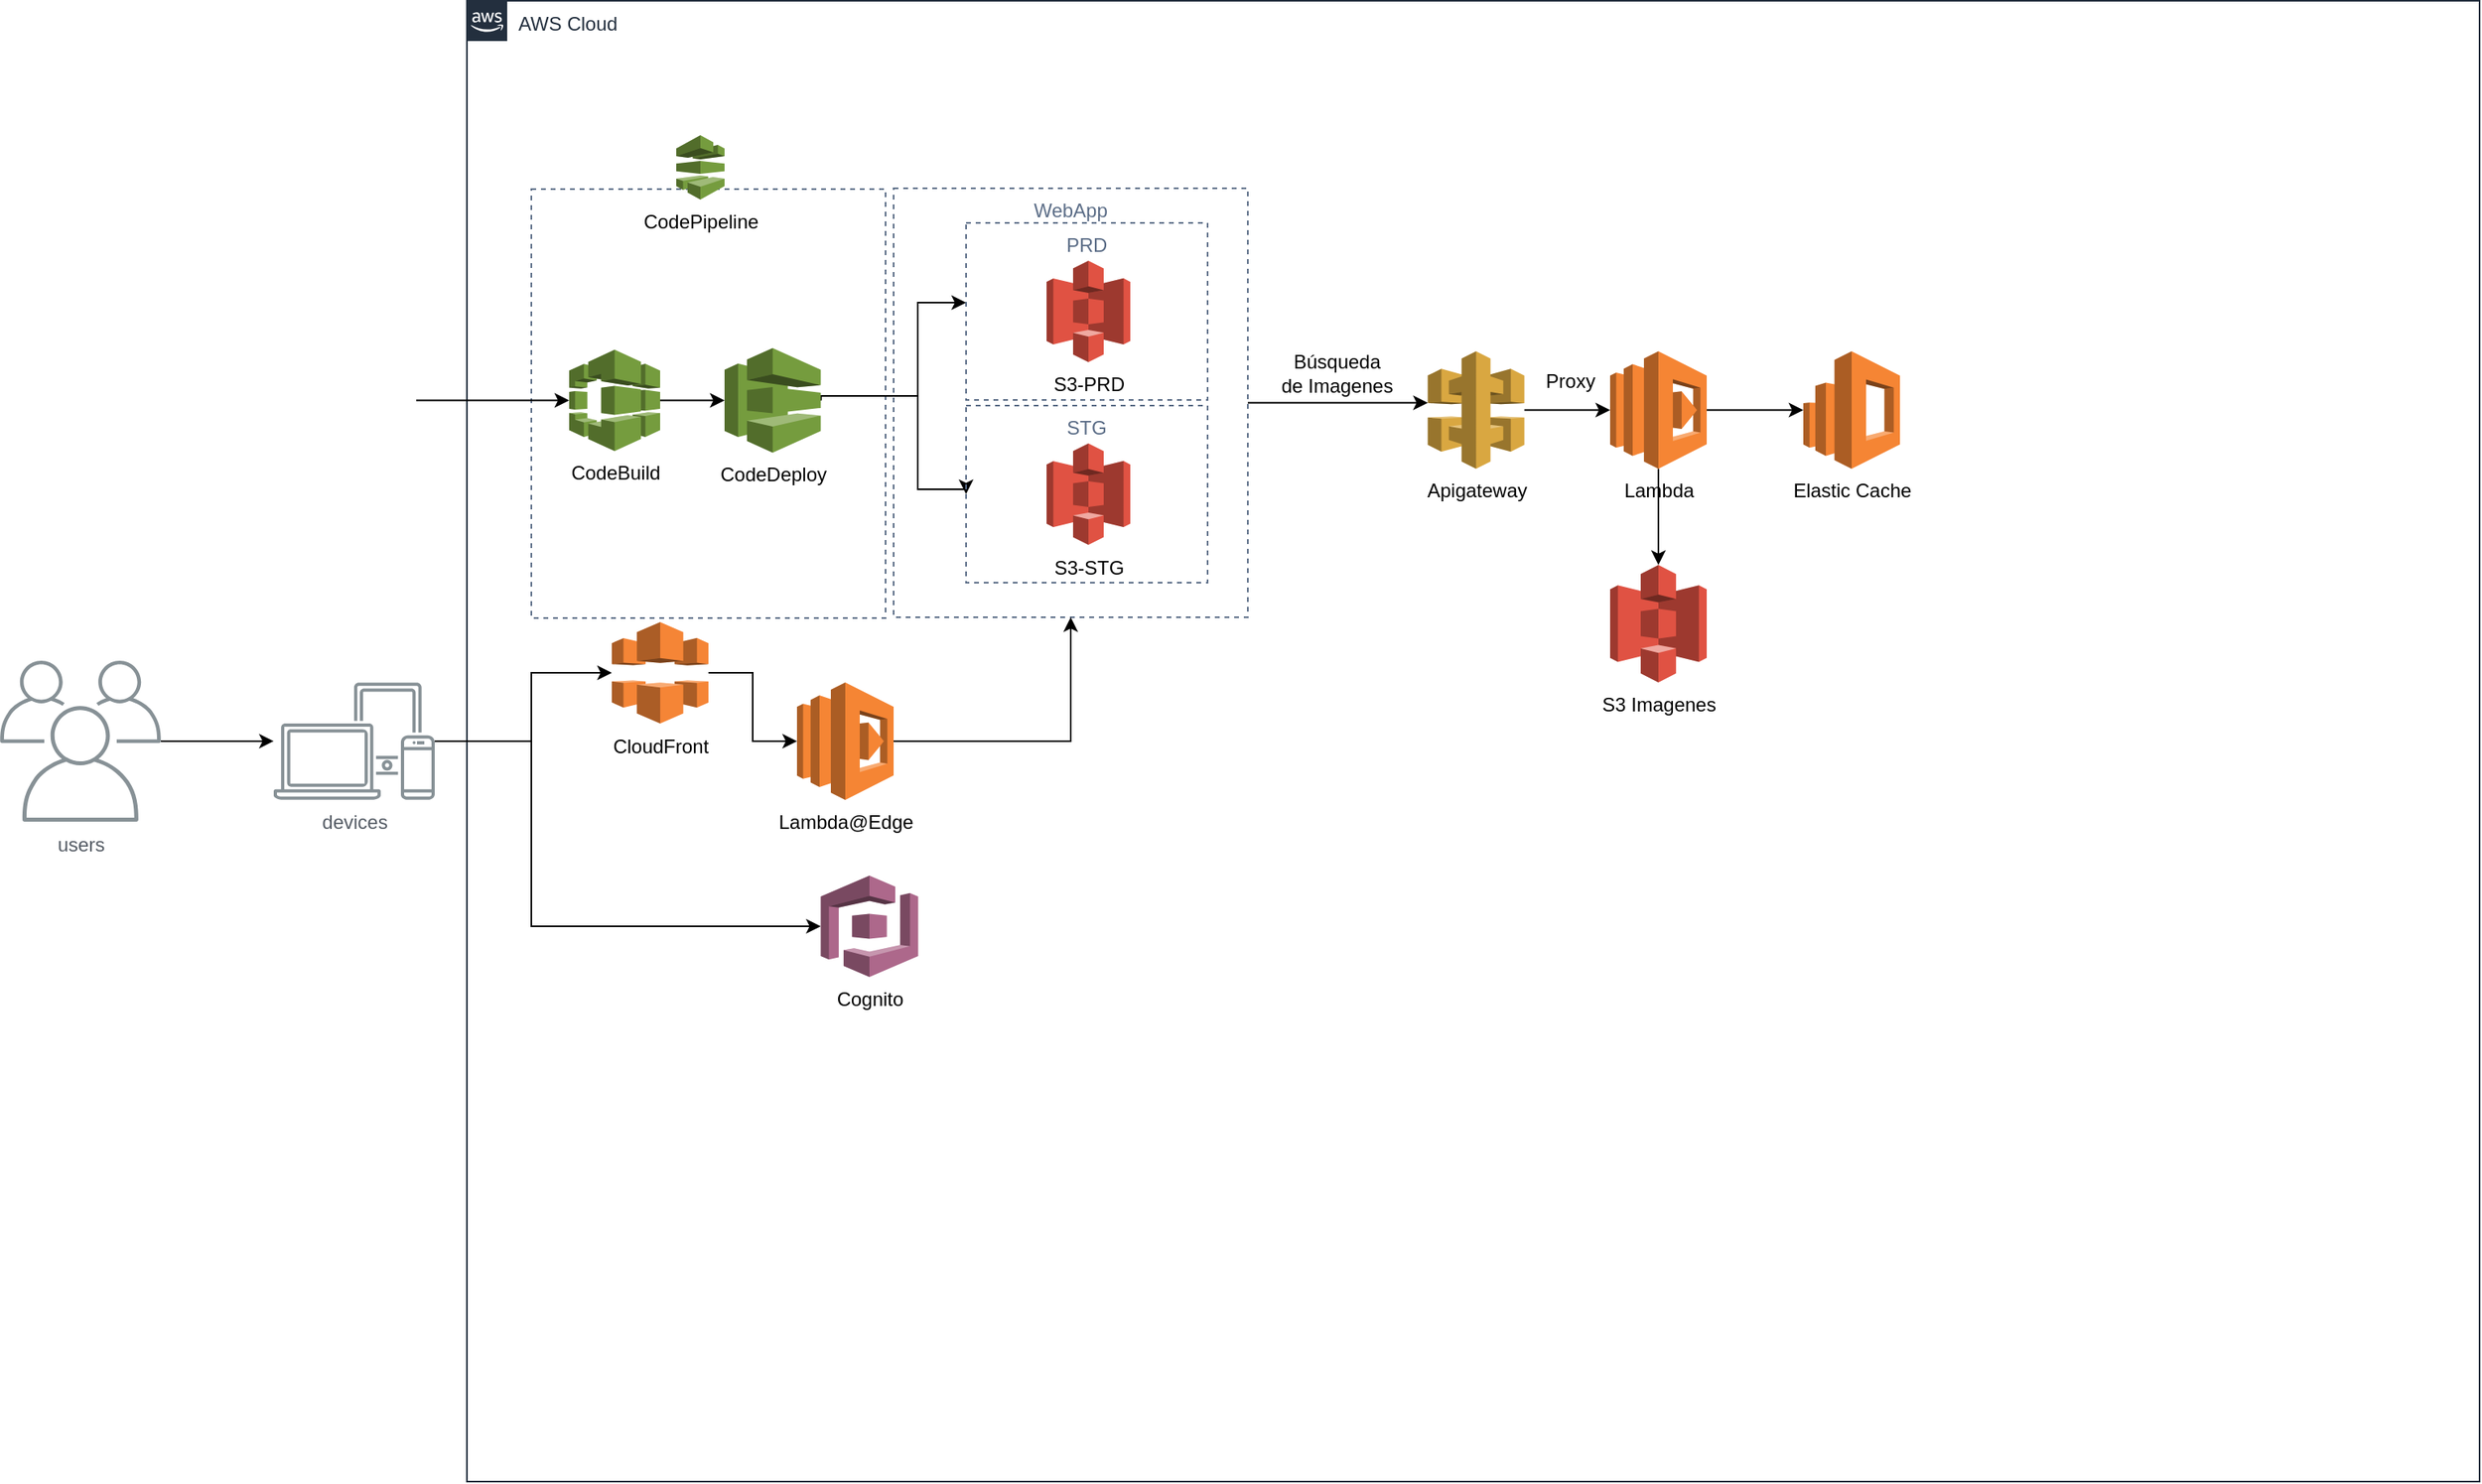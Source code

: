 <mxfile version="15.2.9" type="github">
  <diagram id="Ht1M8jgEwFfnCIfOTk4-" name="Page-1">
    <mxGraphModel dx="825" dy="1310" grid="1" gridSize="10" guides="1" tooltips="1" connect="1" arrows="1" fold="1" page="1" pageScale="1" pageWidth="1169" pageHeight="827" math="0" shadow="0">
      <root>
        <mxCell id="0" />
        <mxCell id="1" parent="0" />
        <mxCell id="4WlxeMw79ZN2By6aLyfn-9" value="AWS Cloud" style="points=[[0,0],[0.25,0],[0.5,0],[0.75,0],[1,0],[1,0.25],[1,0.5],[1,0.75],[1,1],[0.75,1],[0.5,1],[0.25,1],[0,1],[0,0.75],[0,0.5],[0,0.25]];outlineConnect=0;gradientColor=none;html=1;whiteSpace=wrap;fontSize=12;fontStyle=0;shape=mxgraph.aws4.group;grIcon=mxgraph.aws4.group_aws_cloud_alt;strokeColor=#232F3E;fillColor=none;verticalAlign=top;align=left;spacingLeft=30;fontColor=#232F3E;dashed=0;" vertex="1" parent="1">
          <mxGeometry x="350" y="-473.5" width="1250" height="920" as="geometry" />
        </mxCell>
        <mxCell id="4WlxeMw79ZN2By6aLyfn-52" style="edgeStyle=orthogonalEdgeStyle;rounded=0;orthogonalLoop=1;jettySize=auto;html=1;" edge="1" parent="1" source="4WlxeMw79ZN2By6aLyfn-39" target="4WlxeMw79ZN2By6aLyfn-43">
          <mxGeometry relative="1" as="geometry">
            <Array as="points">
              <mxPoint x="930" y="-224" />
              <mxPoint x="930" y="-224" />
            </Array>
          </mxGeometry>
        </mxCell>
        <mxCell id="4WlxeMw79ZN2By6aLyfn-39" value="WebApp&#xa;" style="fillColor=none;strokeColor=#5A6C86;dashed=1;verticalAlign=top;fontStyle=0;fontColor=#5A6C86;" vertex="1" parent="1">
          <mxGeometry x="615" y="-357" width="220" height="266.5" as="geometry" />
        </mxCell>
        <mxCell id="4WlxeMw79ZN2By6aLyfn-16" value="" style="fillColor=none;strokeColor=#5A6C86;dashed=1;verticalAlign=top;fontStyle=0;fontColor=#5A6C86;" vertex="1" parent="1">
          <mxGeometry x="390" y="-356.5" width="220" height="266.5" as="geometry" />
        </mxCell>
        <mxCell id="4WlxeMw79ZN2By6aLyfn-27" style="edgeStyle=orthogonalEdgeStyle;rounded=0;orthogonalLoop=1;jettySize=auto;html=1;" edge="1" parent="1" source="4WlxeMw79ZN2By6aLyfn-5" target="4WlxeMw79ZN2By6aLyfn-6">
          <mxGeometry relative="1" as="geometry" />
        </mxCell>
        <mxCell id="4WlxeMw79ZN2By6aLyfn-5" value="users" style="sketch=0;outlineConnect=0;gradientColor=none;fontColor=#545B64;strokeColor=none;fillColor=#879196;dashed=0;verticalLabelPosition=bottom;verticalAlign=top;align=center;html=1;fontSize=12;fontStyle=0;aspect=fixed;shape=mxgraph.aws4.illustration_users;pointerEvents=1" vertex="1" parent="1">
          <mxGeometry x="60" y="-63.5" width="100" height="100" as="geometry" />
        </mxCell>
        <mxCell id="4WlxeMw79ZN2By6aLyfn-28" style="edgeStyle=orthogonalEdgeStyle;rounded=0;orthogonalLoop=1;jettySize=auto;html=1;" edge="1" parent="1" source="4WlxeMw79ZN2By6aLyfn-6" target="4WlxeMw79ZN2By6aLyfn-12">
          <mxGeometry relative="1" as="geometry">
            <Array as="points">
              <mxPoint x="390" y="-14" />
              <mxPoint x="390" y="-56" />
            </Array>
          </mxGeometry>
        </mxCell>
        <mxCell id="4WlxeMw79ZN2By6aLyfn-49" style="edgeStyle=orthogonalEdgeStyle;rounded=0;orthogonalLoop=1;jettySize=auto;html=1;entryX=0;entryY=0.5;entryDx=0;entryDy=0;entryPerimeter=0;" edge="1" parent="1" source="4WlxeMw79ZN2By6aLyfn-6" target="4WlxeMw79ZN2By6aLyfn-45">
          <mxGeometry relative="1" as="geometry">
            <Array as="points">
              <mxPoint x="390" y="-14" />
              <mxPoint x="390" y="102" />
            </Array>
          </mxGeometry>
        </mxCell>
        <mxCell id="4WlxeMw79ZN2By6aLyfn-6" value="devices" style="sketch=0;outlineConnect=0;gradientColor=none;fontColor=#545B64;strokeColor=none;fillColor=#879196;dashed=0;verticalLabelPosition=bottom;verticalAlign=top;align=center;html=1;fontSize=12;fontStyle=0;aspect=fixed;shape=mxgraph.aws4.illustration_devices;pointerEvents=1" vertex="1" parent="1">
          <mxGeometry x="230" y="-50" width="100" height="73" as="geometry" />
        </mxCell>
        <mxCell id="4WlxeMw79ZN2By6aLyfn-30" style="edgeStyle=orthogonalEdgeStyle;rounded=0;orthogonalLoop=1;jettySize=auto;html=1;entryX=0;entryY=0.5;entryDx=0;entryDy=0;entryPerimeter=0;" edge="1" parent="1" source="4WlxeMw79ZN2By6aLyfn-12" target="4WlxeMw79ZN2By6aLyfn-29">
          <mxGeometry relative="1" as="geometry" />
        </mxCell>
        <mxCell id="4WlxeMw79ZN2By6aLyfn-12" value="CloudFront" style="outlineConnect=0;dashed=0;verticalLabelPosition=bottom;verticalAlign=top;align=center;html=1;shape=mxgraph.aws3.cloudfront;fillColor=#F58536;gradientColor=none;" vertex="1" parent="1">
          <mxGeometry x="440" y="-87.5" width="60" height="63" as="geometry" />
        </mxCell>
        <mxCell id="4WlxeMw79ZN2By6aLyfn-14" value="CodePipeline" style="outlineConnect=0;dashed=0;verticalLabelPosition=bottom;verticalAlign=top;align=center;html=1;shape=mxgraph.aws3.codepipeline;fillColor=#759C3E;gradientColor=none;" vertex="1" parent="1">
          <mxGeometry x="480" y="-390" width="30" height="40" as="geometry" />
        </mxCell>
        <mxCell id="4WlxeMw79ZN2By6aLyfn-19" style="edgeStyle=orthogonalEdgeStyle;rounded=0;orthogonalLoop=1;jettySize=auto;html=1;exitX=1;exitY=0.5;exitDx=0;exitDy=0;entryX=0;entryY=0.5;entryDx=0;entryDy=0;entryPerimeter=0;" edge="1" parent="1" source="4WlxeMw79ZN2By6aLyfn-15" target="4WlxeMw79ZN2By6aLyfn-18">
          <mxGeometry relative="1" as="geometry" />
        </mxCell>
        <mxCell id="4WlxeMw79ZN2By6aLyfn-15" value="" style="shape=image;html=1;verticalAlign=top;verticalLabelPosition=bottom;labelBackgroundColor=#ffffff;imageAspect=0;aspect=fixed;image=https://cdn4.iconfinder.com/data/icons/ionicons/512/icon-social-github-128.png" vertex="1" parent="1">
          <mxGeometry x="241.5" y="-263.75" width="77" height="77" as="geometry" />
        </mxCell>
        <mxCell id="4WlxeMw79ZN2By6aLyfn-24" style="edgeStyle=orthogonalEdgeStyle;rounded=0;orthogonalLoop=1;jettySize=auto;html=1;exitX=1;exitY=0.5;exitDx=0;exitDy=0;exitPerimeter=0;" edge="1" parent="1" source="4WlxeMw79ZN2By6aLyfn-17" target="4WlxeMw79ZN2By6aLyfn-22">
          <mxGeometry relative="1" as="geometry">
            <Array as="points">
              <mxPoint x="630" y="-228" />
              <mxPoint x="630" y="-286" />
            </Array>
          </mxGeometry>
        </mxCell>
        <mxCell id="4WlxeMw79ZN2By6aLyfn-25" style="edgeStyle=orthogonalEdgeStyle;rounded=0;orthogonalLoop=1;jettySize=auto;html=1;exitX=1;exitY=0.5;exitDx=0;exitDy=0;exitPerimeter=0;entryX=0;entryY=0.5;entryDx=0;entryDy=0;" edge="1" parent="1" source="4WlxeMw79ZN2By6aLyfn-17" target="4WlxeMw79ZN2By6aLyfn-23">
          <mxGeometry relative="1" as="geometry">
            <Array as="points">
              <mxPoint x="630" y="-228" />
              <mxPoint x="630" y="-170" />
            </Array>
          </mxGeometry>
        </mxCell>
        <mxCell id="4WlxeMw79ZN2By6aLyfn-17" value="CodeDeploy" style="outlineConnect=0;dashed=0;verticalLabelPosition=bottom;verticalAlign=top;align=center;html=1;shape=mxgraph.aws3.codedeploy;fillColor=#759C3E;gradientColor=none;" vertex="1" parent="1">
          <mxGeometry x="510" y="-257.75" width="59.75" height="65" as="geometry" />
        </mxCell>
        <mxCell id="4WlxeMw79ZN2By6aLyfn-20" style="edgeStyle=orthogonalEdgeStyle;rounded=0;orthogonalLoop=1;jettySize=auto;html=1;entryX=0;entryY=0.5;entryDx=0;entryDy=0;entryPerimeter=0;" edge="1" parent="1" source="4WlxeMw79ZN2By6aLyfn-18" target="4WlxeMw79ZN2By6aLyfn-17">
          <mxGeometry relative="1" as="geometry" />
        </mxCell>
        <mxCell id="4WlxeMw79ZN2By6aLyfn-18" value="CodeBuild" style="outlineConnect=0;dashed=0;verticalLabelPosition=bottom;verticalAlign=top;align=center;html=1;shape=mxgraph.aws3.codebuild;fillColor=#759C3E;gradientColor=none;" vertex="1" parent="1">
          <mxGeometry x="413.5" y="-256.75" width="56.5" height="63" as="geometry" />
        </mxCell>
        <mxCell id="4WlxeMw79ZN2By6aLyfn-41" style="edgeStyle=orthogonalEdgeStyle;rounded=0;orthogonalLoop=1;jettySize=auto;html=1;exitX=1;exitY=0.5;exitDx=0;exitDy=0;exitPerimeter=0;entryX=0.5;entryY=1;entryDx=0;entryDy=0;" edge="1" parent="1" source="4WlxeMw79ZN2By6aLyfn-29" target="4WlxeMw79ZN2By6aLyfn-39">
          <mxGeometry relative="1" as="geometry" />
        </mxCell>
        <mxCell id="4WlxeMw79ZN2By6aLyfn-29" value="Lambda@Edge" style="outlineConnect=0;dashed=0;verticalLabelPosition=bottom;verticalAlign=top;align=center;html=1;shape=mxgraph.aws3.lambda;fillColor=#F58534;gradientColor=none;" vertex="1" parent="1">
          <mxGeometry x="555" y="-50" width="60" height="73" as="geometry" />
        </mxCell>
        <mxCell id="4WlxeMw79ZN2By6aLyfn-33" value="" style="group" vertex="1" connectable="0" parent="1">
          <mxGeometry x="660" y="-335.5" width="180" height="248" as="geometry" />
        </mxCell>
        <mxCell id="4WlxeMw79ZN2By6aLyfn-22" value="PRD" style="fillColor=none;strokeColor=#5A6C86;dashed=1;verticalAlign=top;fontStyle=0;fontColor=#5A6C86;" vertex="1" parent="4WlxeMw79ZN2By6aLyfn-33">
          <mxGeometry width="150" height="110" as="geometry" />
        </mxCell>
        <mxCell id="4WlxeMw79ZN2By6aLyfn-13" value="S3-PRD" style="outlineConnect=0;dashed=0;verticalLabelPosition=bottom;verticalAlign=top;align=center;html=1;shape=mxgraph.aws3.s3;fillColor=#E05243;gradientColor=none;" vertex="1" parent="4WlxeMw79ZN2By6aLyfn-33">
          <mxGeometry x="50" y="23.5" width="52" height="63" as="geometry" />
        </mxCell>
        <mxCell id="4WlxeMw79ZN2By6aLyfn-34" value="" style="group" vertex="1" connectable="0" parent="1">
          <mxGeometry x="660" y="-222" width="150" height="110" as="geometry" />
        </mxCell>
        <mxCell id="4WlxeMw79ZN2By6aLyfn-23" value="STG" style="fillColor=none;strokeColor=#5A6C86;dashed=1;verticalAlign=top;fontStyle=0;fontColor=#5A6C86;" vertex="1" parent="4WlxeMw79ZN2By6aLyfn-34">
          <mxGeometry width="150" height="110" as="geometry" />
        </mxCell>
        <mxCell id="4WlxeMw79ZN2By6aLyfn-21" value="S3-STG" style="outlineConnect=0;dashed=0;verticalLabelPosition=bottom;verticalAlign=top;align=center;html=1;shape=mxgraph.aws3.s3;fillColor=#E05243;gradientColor=none;" vertex="1" parent="4WlxeMw79ZN2By6aLyfn-34">
          <mxGeometry x="50" y="23.5" width="52" height="63" as="geometry" />
        </mxCell>
        <mxCell id="4WlxeMw79ZN2By6aLyfn-37" value="S3 Imagenes" style="outlineConnect=0;dashed=0;verticalLabelPosition=bottom;verticalAlign=top;align=center;html=1;shape=mxgraph.aws3.s3;fillColor=#E05243;gradientColor=none;" vertex="1" parent="1">
          <mxGeometry x="1060" y="-123" width="60" height="73" as="geometry" />
        </mxCell>
        <mxCell id="4WlxeMw79ZN2By6aLyfn-57" style="edgeStyle=orthogonalEdgeStyle;rounded=0;orthogonalLoop=1;jettySize=auto;html=1;" edge="1" parent="1" source="4WlxeMw79ZN2By6aLyfn-43" target="4WlxeMw79ZN2By6aLyfn-56">
          <mxGeometry relative="1" as="geometry" />
        </mxCell>
        <mxCell id="4WlxeMw79ZN2By6aLyfn-43" value="Apigateway" style="outlineConnect=0;dashed=0;verticalLabelPosition=bottom;verticalAlign=top;align=center;html=1;shape=mxgraph.aws3.api_gateway;fillColor=#D9A741;gradientColor=none;" vertex="1" parent="1">
          <mxGeometry x="946.75" y="-255.75" width="60" height="73" as="geometry" />
        </mxCell>
        <mxCell id="4WlxeMw79ZN2By6aLyfn-45" value="Cognito" style="outlineConnect=0;dashed=0;verticalLabelPosition=bottom;verticalAlign=top;align=center;html=1;shape=mxgraph.aws3.cognito;fillColor=#AD688B;gradientColor=none;" vertex="1" parent="1">
          <mxGeometry x="569.75" y="70" width="60.5" height="63" as="geometry" />
        </mxCell>
        <mxCell id="4WlxeMw79ZN2By6aLyfn-53" value="Búsqueda &lt;br&gt;de Imagenes" style="text;html=1;align=center;verticalAlign=middle;resizable=0;points=[];autosize=1;strokeColor=none;fillColor=none;" vertex="1" parent="1">
          <mxGeometry x="850" y="-256.75" width="80" height="30" as="geometry" />
        </mxCell>
        <mxCell id="4WlxeMw79ZN2By6aLyfn-55" value="Elastic Cache" style="outlineConnect=0;dashed=0;verticalLabelPosition=bottom;verticalAlign=top;align=center;html=1;shape=mxgraph.aws3.elasticsearch_service;fillColor=#F58534;gradientColor=none;" vertex="1" parent="1">
          <mxGeometry x="1180" y="-255.75" width="60" height="73" as="geometry" />
        </mxCell>
        <mxCell id="4WlxeMw79ZN2By6aLyfn-59" style="edgeStyle=orthogonalEdgeStyle;rounded=0;orthogonalLoop=1;jettySize=auto;html=1;exitX=1;exitY=0.5;exitDx=0;exitDy=0;exitPerimeter=0;" edge="1" parent="1" source="4WlxeMw79ZN2By6aLyfn-56" target="4WlxeMw79ZN2By6aLyfn-55">
          <mxGeometry relative="1" as="geometry" />
        </mxCell>
        <mxCell id="4WlxeMw79ZN2By6aLyfn-60" style="edgeStyle=orthogonalEdgeStyle;rounded=0;orthogonalLoop=1;jettySize=auto;html=1;entryX=0.5;entryY=0;entryDx=0;entryDy=0;entryPerimeter=0;" edge="1" parent="1" source="4WlxeMw79ZN2By6aLyfn-56" target="4WlxeMw79ZN2By6aLyfn-37">
          <mxGeometry relative="1" as="geometry" />
        </mxCell>
        <mxCell id="4WlxeMw79ZN2By6aLyfn-56" value="Lambda" style="outlineConnect=0;dashed=0;verticalLabelPosition=bottom;verticalAlign=top;align=center;html=1;shape=mxgraph.aws3.lambda;fillColor=#F58534;gradientColor=none;" vertex="1" parent="1">
          <mxGeometry x="1060" y="-255.75" width="60" height="73" as="geometry" />
        </mxCell>
        <mxCell id="4WlxeMw79ZN2By6aLyfn-58" value="Proxy" style="text;html=1;align=center;verticalAlign=middle;resizable=0;points=[];autosize=1;strokeColor=none;fillColor=none;" vertex="1" parent="1">
          <mxGeometry x="1010" y="-246.75" width="50" height="20" as="geometry" />
        </mxCell>
      </root>
    </mxGraphModel>
  </diagram>
</mxfile>
